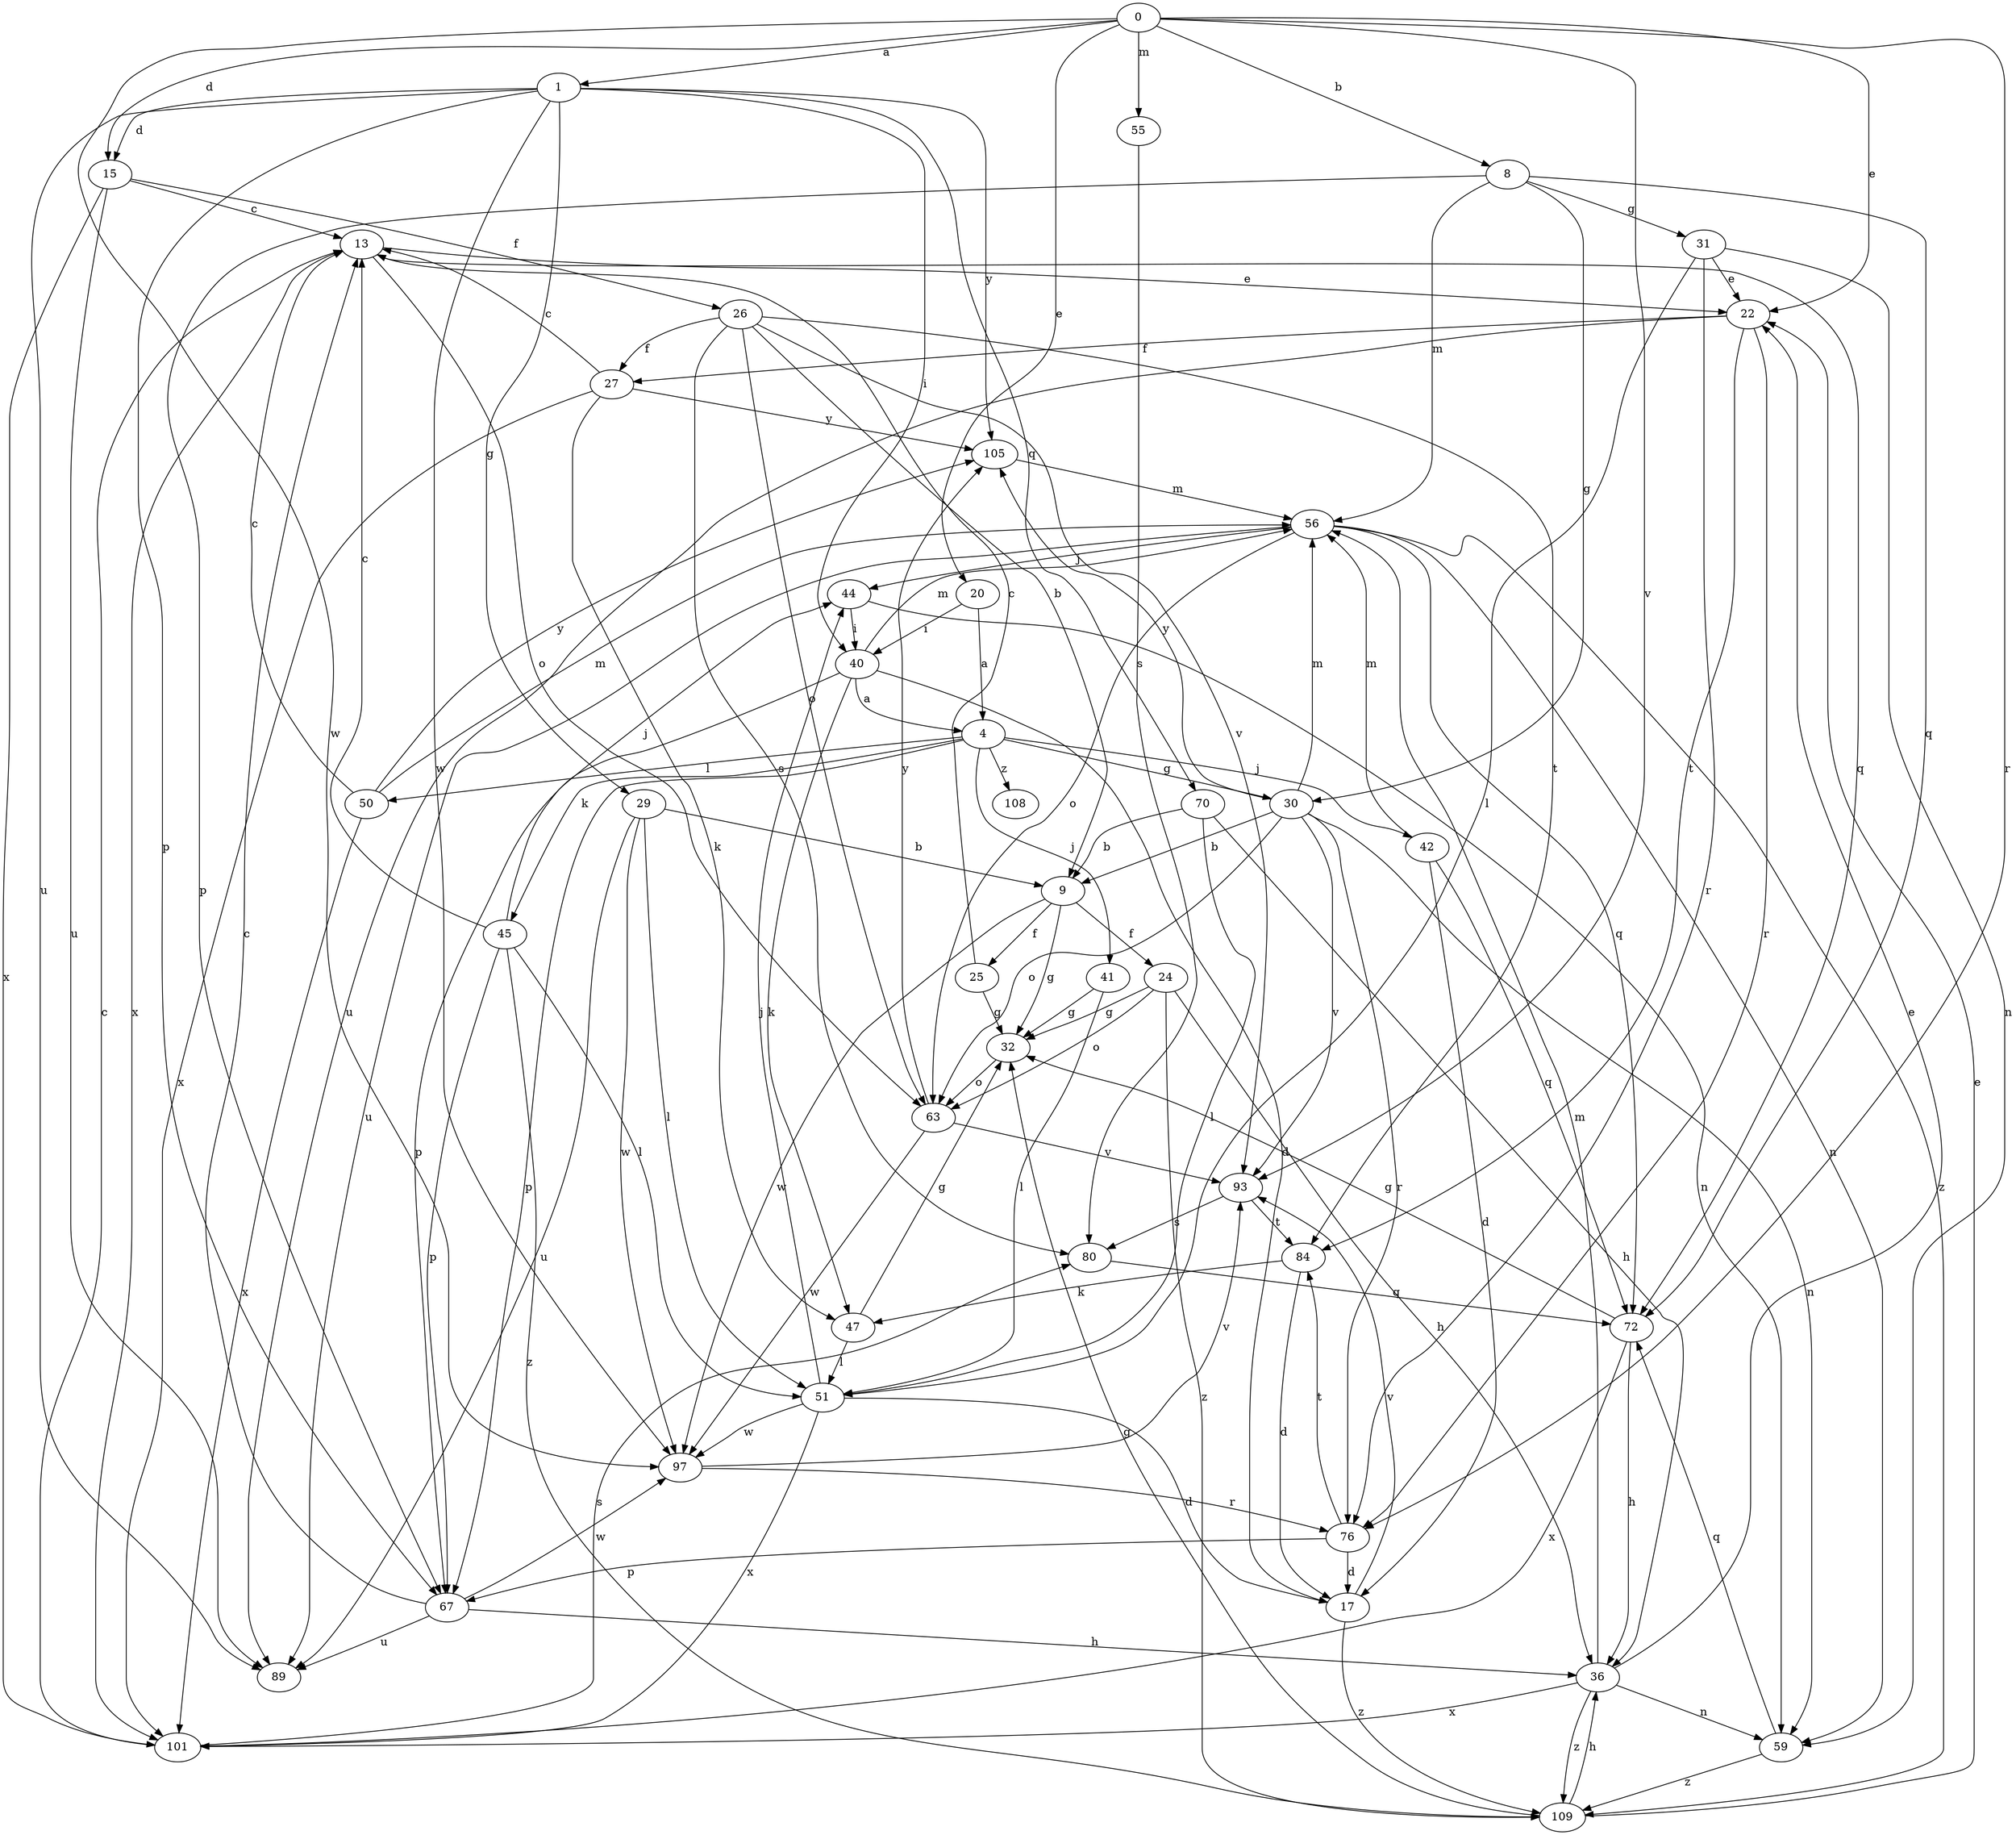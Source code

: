 strict digraph  {
0;
1;
4;
8;
9;
13;
15;
17;
20;
22;
24;
25;
26;
27;
29;
30;
31;
32;
36;
40;
41;
42;
44;
45;
47;
50;
51;
55;
56;
59;
63;
67;
70;
72;
76;
80;
84;
89;
93;
97;
101;
105;
108;
109;
0 -> 1  [label=a];
0 -> 8  [label=b];
0 -> 15  [label=d];
0 -> 20  [label=e];
0 -> 22  [label=e];
0 -> 55  [label=m];
0 -> 76  [label=r];
0 -> 93  [label=v];
0 -> 97  [label=w];
1 -> 15  [label=d];
1 -> 29  [label=g];
1 -> 40  [label=i];
1 -> 67  [label=p];
1 -> 70  [label=q];
1 -> 89  [label=u];
1 -> 97  [label=w];
1 -> 105  [label=y];
4 -> 30  [label=g];
4 -> 41  [label=j];
4 -> 42  [label=j];
4 -> 45  [label=k];
4 -> 50  [label=l];
4 -> 67  [label=p];
4 -> 108  [label=z];
8 -> 30  [label=g];
8 -> 31  [label=g];
8 -> 56  [label=m];
8 -> 67  [label=p];
8 -> 72  [label=q];
9 -> 24  [label=f];
9 -> 25  [label=f];
9 -> 32  [label=g];
9 -> 97  [label=w];
13 -> 22  [label=e];
13 -> 63  [label=o];
13 -> 72  [label=q];
13 -> 101  [label=x];
15 -> 13  [label=c];
15 -> 26  [label=f];
15 -> 89  [label=u];
15 -> 101  [label=x];
17 -> 93  [label=v];
17 -> 109  [label=z];
20 -> 4  [label=a];
20 -> 40  [label=i];
22 -> 27  [label=f];
22 -> 76  [label=r];
22 -> 84  [label=t];
22 -> 89  [label=u];
24 -> 32  [label=g];
24 -> 36  [label=h];
24 -> 63  [label=o];
24 -> 109  [label=z];
25 -> 13  [label=c];
25 -> 32  [label=g];
26 -> 9  [label=b];
26 -> 27  [label=f];
26 -> 63  [label=o];
26 -> 80  [label=s];
26 -> 84  [label=t];
26 -> 93  [label=v];
27 -> 13  [label=c];
27 -> 47  [label=k];
27 -> 101  [label=x];
27 -> 105  [label=y];
29 -> 9  [label=b];
29 -> 51  [label=l];
29 -> 89  [label=u];
29 -> 97  [label=w];
30 -> 9  [label=b];
30 -> 56  [label=m];
30 -> 59  [label=n];
30 -> 63  [label=o];
30 -> 76  [label=r];
30 -> 93  [label=v];
30 -> 105  [label=y];
31 -> 22  [label=e];
31 -> 51  [label=l];
31 -> 59  [label=n];
31 -> 76  [label=r];
32 -> 63  [label=o];
36 -> 22  [label=e];
36 -> 56  [label=m];
36 -> 59  [label=n];
36 -> 101  [label=x];
36 -> 109  [label=z];
40 -> 4  [label=a];
40 -> 17  [label=d];
40 -> 47  [label=k];
40 -> 56  [label=m];
40 -> 67  [label=p];
41 -> 32  [label=g];
41 -> 51  [label=l];
42 -> 17  [label=d];
42 -> 56  [label=m];
42 -> 72  [label=q];
44 -> 40  [label=i];
44 -> 59  [label=n];
45 -> 13  [label=c];
45 -> 44  [label=j];
45 -> 51  [label=l];
45 -> 67  [label=p];
45 -> 109  [label=z];
47 -> 32  [label=g];
47 -> 51  [label=l];
50 -> 13  [label=c];
50 -> 56  [label=m];
50 -> 101  [label=x];
50 -> 105  [label=y];
51 -> 17  [label=d];
51 -> 44  [label=j];
51 -> 97  [label=w];
51 -> 101  [label=x];
55 -> 80  [label=s];
56 -> 44  [label=j];
56 -> 59  [label=n];
56 -> 63  [label=o];
56 -> 72  [label=q];
56 -> 89  [label=u];
56 -> 109  [label=z];
59 -> 72  [label=q];
59 -> 109  [label=z];
63 -> 93  [label=v];
63 -> 97  [label=w];
63 -> 105  [label=y];
67 -> 13  [label=c];
67 -> 36  [label=h];
67 -> 89  [label=u];
67 -> 97  [label=w];
70 -> 9  [label=b];
70 -> 36  [label=h];
70 -> 51  [label=l];
72 -> 32  [label=g];
72 -> 36  [label=h];
72 -> 101  [label=x];
76 -> 17  [label=d];
76 -> 67  [label=p];
76 -> 84  [label=t];
80 -> 72  [label=q];
84 -> 17  [label=d];
84 -> 47  [label=k];
93 -> 80  [label=s];
93 -> 84  [label=t];
97 -> 76  [label=r];
97 -> 93  [label=v];
101 -> 13  [label=c];
101 -> 80  [label=s];
105 -> 56  [label=m];
109 -> 22  [label=e];
109 -> 32  [label=g];
109 -> 36  [label=h];
}
